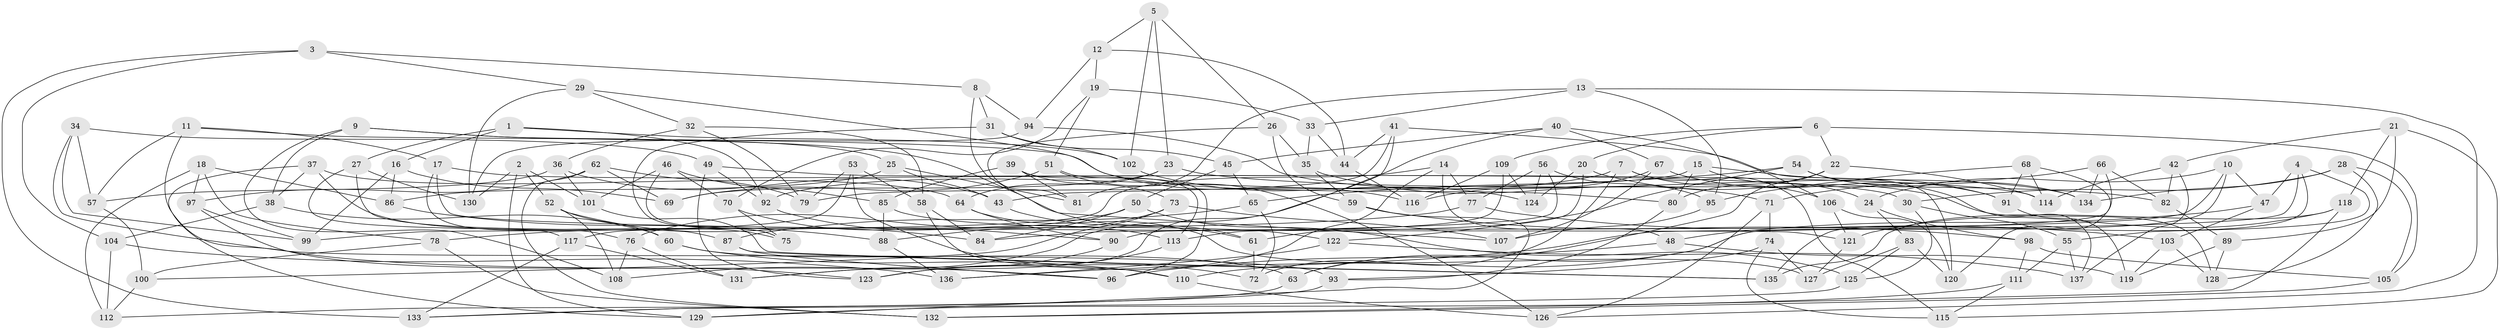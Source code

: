 // coarse degree distribution, {6: 0.4772727272727273, 4: 0.4318181818181818, 5: 0.07954545454545454, 3: 0.011363636363636364}
// Generated by graph-tools (version 1.1) at 2025/42/03/06/25 10:42:17]
// undirected, 137 vertices, 274 edges
graph export_dot {
graph [start="1"]
  node [color=gray90,style=filled];
  1;
  2;
  3;
  4;
  5;
  6;
  7;
  8;
  9;
  10;
  11;
  12;
  13;
  14;
  15;
  16;
  17;
  18;
  19;
  20;
  21;
  22;
  23;
  24;
  25;
  26;
  27;
  28;
  29;
  30;
  31;
  32;
  33;
  34;
  35;
  36;
  37;
  38;
  39;
  40;
  41;
  42;
  43;
  44;
  45;
  46;
  47;
  48;
  49;
  50;
  51;
  52;
  53;
  54;
  55;
  56;
  57;
  58;
  59;
  60;
  61;
  62;
  63;
  64;
  65;
  66;
  67;
  68;
  69;
  70;
  71;
  72;
  73;
  74;
  75;
  76;
  77;
  78;
  79;
  80;
  81;
  82;
  83;
  84;
  85;
  86;
  87;
  88;
  89;
  90;
  91;
  92;
  93;
  94;
  95;
  96;
  97;
  98;
  99;
  100;
  101;
  102;
  103;
  104;
  105;
  106;
  107;
  108;
  109;
  110;
  111;
  112;
  113;
  114;
  115;
  116;
  117;
  118;
  119;
  120;
  121;
  122;
  123;
  124;
  125;
  126;
  127;
  128;
  129;
  130;
  131;
  132;
  133;
  134;
  135;
  136;
  137;
  1 -- 27;
  1 -- 16;
  1 -- 92;
  1 -- 102;
  2 -- 129;
  2 -- 101;
  2 -- 130;
  2 -- 52;
  3 -- 8;
  3 -- 133;
  3 -- 104;
  3 -- 29;
  4 -- 135;
  4 -- 110;
  4 -- 55;
  4 -- 47;
  5 -- 26;
  5 -- 23;
  5 -- 102;
  5 -- 12;
  6 -- 20;
  6 -- 109;
  6 -- 22;
  6 -- 105;
  7 -- 92;
  7 -- 115;
  7 -- 72;
  7 -- 106;
  8 -- 61;
  8 -- 31;
  8 -- 94;
  9 -- 108;
  9 -- 25;
  9 -- 38;
  9 -- 107;
  10 -- 47;
  10 -- 63;
  10 -- 90;
  10 -- 24;
  11 -- 57;
  11 -- 80;
  11 -- 96;
  11 -- 17;
  12 -- 44;
  12 -- 94;
  12 -- 19;
  13 -- 95;
  13 -- 33;
  13 -- 81;
  13 -- 126;
  14 -- 117;
  14 -- 123;
  14 -- 77;
  14 -- 48;
  15 -- 24;
  15 -- 80;
  15 -- 91;
  15 -- 79;
  16 -- 69;
  16 -- 99;
  16 -- 86;
  17 -- 121;
  17 -- 76;
  17 -- 30;
  18 -- 97;
  18 -- 78;
  18 -- 112;
  18 -- 86;
  19 -- 51;
  19 -- 70;
  19 -- 33;
  20 -- 124;
  20 -- 128;
  20 -- 61;
  21 -- 42;
  21 -- 115;
  21 -- 89;
  21 -- 118;
  22 -- 80;
  22 -- 114;
  22 -- 63;
  23 -- 69;
  23 -- 82;
  23 -- 64;
  24 -- 83;
  24 -- 98;
  25 -- 86;
  25 -- 43;
  25 -- 81;
  26 -- 35;
  26 -- 59;
  26 -- 81;
  27 -- 117;
  27 -- 130;
  27 -- 87;
  28 -- 128;
  28 -- 134;
  28 -- 105;
  28 -- 30;
  29 -- 130;
  29 -- 32;
  29 -- 116;
  30 -- 55;
  30 -- 125;
  31 -- 75;
  31 -- 102;
  31 -- 45;
  32 -- 36;
  32 -- 79;
  32 -- 58;
  33 -- 44;
  33 -- 35;
  34 -- 93;
  34 -- 49;
  34 -- 57;
  34 -- 99;
  35 -- 71;
  35 -- 59;
  36 -- 43;
  36 -- 101;
  36 -- 57;
  37 -- 129;
  37 -- 64;
  37 -- 38;
  37 -- 75;
  38 -- 60;
  38 -- 104;
  39 -- 81;
  39 -- 113;
  39 -- 73;
  39 -- 85;
  40 -- 45;
  40 -- 108;
  40 -- 106;
  40 -- 67;
  41 -- 131;
  41 -- 43;
  41 -- 120;
  41 -- 44;
  42 -- 137;
  42 -- 114;
  42 -- 82;
  43 -- 61;
  44 -- 116;
  45 -- 65;
  45 -- 50;
  46 -- 70;
  46 -- 85;
  46 -- 101;
  46 -- 75;
  47 -- 103;
  47 -- 48;
  48 -- 96;
  48 -- 119;
  49 -- 92;
  49 -- 114;
  49 -- 123;
  50 -- 125;
  50 -- 84;
  50 -- 76;
  51 -- 126;
  51 -- 69;
  51 -- 96;
  52 -- 108;
  52 -- 60;
  52 -- 84;
  53 -- 72;
  53 -- 99;
  53 -- 79;
  53 -- 58;
  54 -- 137;
  54 -- 134;
  54 -- 65;
  54 -- 122;
  55 -- 137;
  55 -- 111;
  56 -- 84;
  56 -- 77;
  56 -- 124;
  56 -- 95;
  57 -- 100;
  58 -- 110;
  58 -- 84;
  59 -- 129;
  59 -- 98;
  60 -- 63;
  60 -- 110;
  61 -- 72;
  62 -- 97;
  62 -- 69;
  62 -- 79;
  62 -- 132;
  63 -- 112;
  64 -- 90;
  64 -- 127;
  65 -- 72;
  65 -- 87;
  66 -- 134;
  66 -- 71;
  66 -- 136;
  66 -- 82;
  67 -- 91;
  67 -- 107;
  67 -- 116;
  68 -- 91;
  68 -- 95;
  68 -- 120;
  68 -- 114;
  70 -- 75;
  70 -- 90;
  71 -- 74;
  71 -- 126;
  73 -- 107;
  73 -- 100;
  73 -- 88;
  74 -- 115;
  74 -- 127;
  74 -- 93;
  76 -- 108;
  76 -- 131;
  77 -- 78;
  77 -- 103;
  78 -- 100;
  78 -- 132;
  80 -- 93;
  82 -- 89;
  83 -- 127;
  83 -- 120;
  83 -- 125;
  85 -- 88;
  85 -- 122;
  86 -- 88;
  87 -- 135;
  87 -- 96;
  88 -- 136;
  89 -- 119;
  89 -- 128;
  90 -- 131;
  91 -- 119;
  92 -- 113;
  93 -- 133;
  94 -- 130;
  94 -- 134;
  95 -- 107;
  97 -- 99;
  97 -- 123;
  98 -- 105;
  98 -- 111;
  100 -- 112;
  101 -- 135;
  102 -- 124;
  103 -- 119;
  103 -- 128;
  104 -- 112;
  104 -- 136;
  105 -- 132;
  106 -- 120;
  106 -- 121;
  109 -- 116;
  109 -- 124;
  109 -- 113;
  110 -- 126;
  111 -- 129;
  111 -- 115;
  113 -- 123;
  117 -- 131;
  117 -- 133;
  118 -- 121;
  118 -- 132;
  118 -- 135;
  121 -- 127;
  122 -- 136;
  122 -- 137;
  125 -- 133;
}
